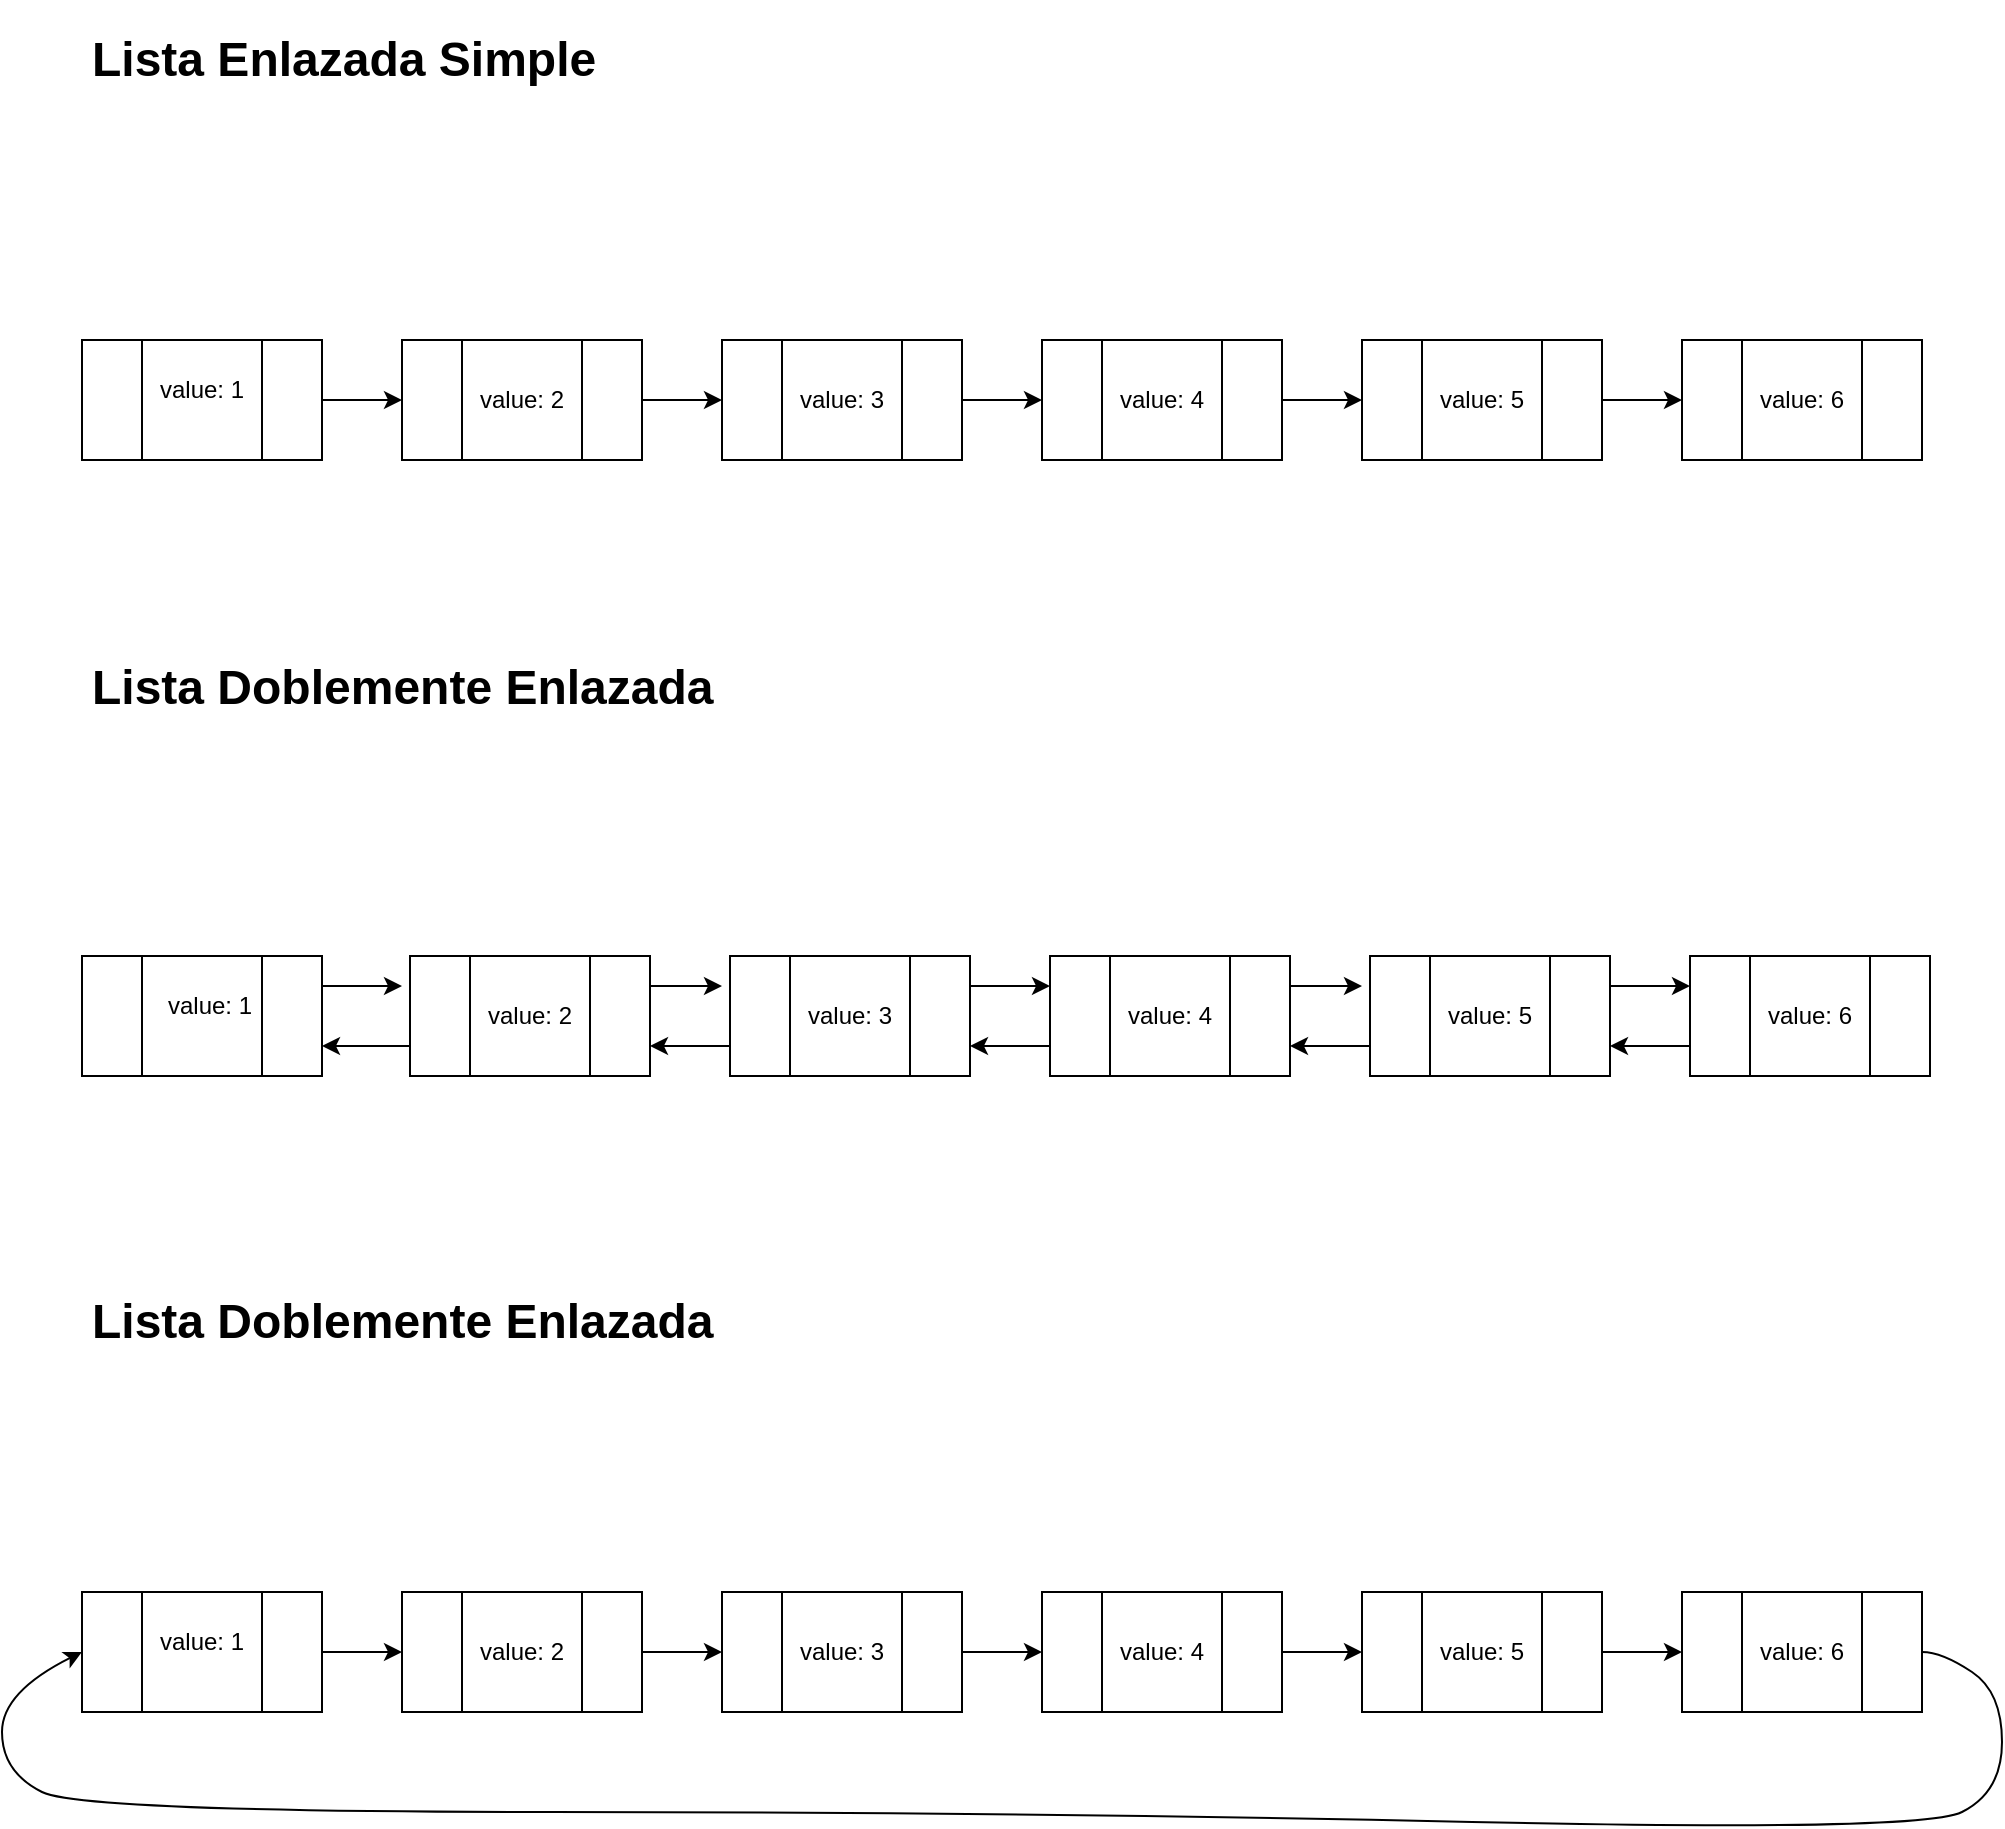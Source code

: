 <mxfile>
    <diagram id="WbWPC61dwpus7OWspNYm" name="Página-1">
        <mxGraphModel dx="698" dy="1666" grid="1" gridSize="10" guides="1" tooltips="1" connect="1" arrows="1" fold="1" page="1" pageScale="1" pageWidth="827" pageHeight="1169" math="0" shadow="0">
            <root>
                <mxCell id="0"/>
                <mxCell id="1" parent="0"/>
                <mxCell id="8" style="edgeStyle=none;html=1;exitX=1;exitY=0.5;exitDx=0;exitDy=0;entryX=0;entryY=0.5;entryDx=0;entryDy=0;" edge="1" parent="1" source="2" target="3">
                    <mxGeometry relative="1" as="geometry"/>
                </mxCell>
                <mxCell id="2" value="" style="shape=process;whiteSpace=wrap;html=1;backgroundOutline=1;size=0.25;" vertex="1" parent="1">
                    <mxGeometry x="40" y="46" width="120" height="60" as="geometry"/>
                </mxCell>
                <mxCell id="9" style="edgeStyle=none;html=1;exitX=1;exitY=0.5;exitDx=0;exitDy=0;entryX=0;entryY=0.5;entryDx=0;entryDy=0;" edge="1" parent="1" source="3" target="4">
                    <mxGeometry relative="1" as="geometry"/>
                </mxCell>
                <mxCell id="3" value="" style="shape=process;whiteSpace=wrap;html=1;backgroundOutline=1;size=0.25;" vertex="1" parent="1">
                    <mxGeometry x="200" y="46" width="120" height="60" as="geometry"/>
                </mxCell>
                <mxCell id="10" style="edgeStyle=none;html=1;exitX=1;exitY=0.5;exitDx=0;exitDy=0;entryX=0;entryY=0.5;entryDx=0;entryDy=0;" edge="1" parent="1" source="4" target="5">
                    <mxGeometry relative="1" as="geometry"/>
                </mxCell>
                <mxCell id="4" value="" style="shape=process;whiteSpace=wrap;html=1;backgroundOutline=1;size=0.25;" vertex="1" parent="1">
                    <mxGeometry x="360" y="46" width="120" height="60" as="geometry"/>
                </mxCell>
                <mxCell id="11" style="edgeStyle=none;html=1;exitX=1;exitY=0.5;exitDx=0;exitDy=0;entryX=0;entryY=0.5;entryDx=0;entryDy=0;" edge="1" parent="1" source="5" target="6">
                    <mxGeometry relative="1" as="geometry"/>
                </mxCell>
                <mxCell id="5" value="" style="shape=process;whiteSpace=wrap;html=1;backgroundOutline=1;size=0.25;" vertex="1" parent="1">
                    <mxGeometry x="520" y="46" width="120" height="60" as="geometry"/>
                </mxCell>
                <mxCell id="12" style="edgeStyle=none;html=1;exitX=1;exitY=0.5;exitDx=0;exitDy=0;entryX=0;entryY=0.5;entryDx=0;entryDy=0;" edge="1" parent="1" source="6" target="7">
                    <mxGeometry relative="1" as="geometry"/>
                </mxCell>
                <mxCell id="6" value="" style="shape=process;whiteSpace=wrap;html=1;backgroundOutline=1;size=0.25;" vertex="1" parent="1">
                    <mxGeometry x="680" y="46" width="120" height="60" as="geometry"/>
                </mxCell>
                <mxCell id="7" value="" style="shape=process;whiteSpace=wrap;html=1;backgroundOutline=1;size=0.25;" vertex="1" parent="1">
                    <mxGeometry x="840" y="46" width="120" height="60" as="geometry"/>
                </mxCell>
                <mxCell id="13" value="value: 1" style="text;html=1;strokeColor=none;fillColor=none;align=center;verticalAlign=middle;whiteSpace=wrap;rounded=0;" vertex="1" parent="1">
                    <mxGeometry x="70" y="56" width="60" height="30" as="geometry"/>
                </mxCell>
                <mxCell id="14" value="value: 6" style="text;html=1;strokeColor=none;fillColor=none;align=center;verticalAlign=middle;whiteSpace=wrap;rounded=0;" vertex="1" parent="1">
                    <mxGeometry x="870" y="61" width="60" height="30" as="geometry"/>
                </mxCell>
                <mxCell id="15" value="value: 5" style="text;html=1;strokeColor=none;fillColor=none;align=center;verticalAlign=middle;whiteSpace=wrap;rounded=0;" vertex="1" parent="1">
                    <mxGeometry x="710" y="61" width="60" height="30" as="geometry"/>
                </mxCell>
                <mxCell id="16" value="value: 4" style="text;html=1;strokeColor=none;fillColor=none;align=center;verticalAlign=middle;whiteSpace=wrap;rounded=0;" vertex="1" parent="1">
                    <mxGeometry x="550" y="61" width="60" height="30" as="geometry"/>
                </mxCell>
                <mxCell id="17" value="value: 3" style="text;html=1;strokeColor=none;fillColor=none;align=center;verticalAlign=middle;whiteSpace=wrap;rounded=0;" vertex="1" parent="1">
                    <mxGeometry x="390" y="61" width="60" height="30" as="geometry"/>
                </mxCell>
                <mxCell id="18" value="value: 2" style="text;html=1;strokeColor=none;fillColor=none;align=center;verticalAlign=middle;whiteSpace=wrap;rounded=0;" vertex="1" parent="1">
                    <mxGeometry x="230" y="61" width="60" height="30" as="geometry"/>
                </mxCell>
                <mxCell id="36" style="edgeStyle=none;html=1;exitX=1;exitY=0.25;exitDx=0;exitDy=0;" edge="1" parent="1" source="20">
                    <mxGeometry relative="1" as="geometry">
                        <mxPoint x="200" y="369" as="targetPoint"/>
                    </mxGeometry>
                </mxCell>
                <mxCell id="20" value="" style="shape=process;whiteSpace=wrap;html=1;backgroundOutline=1;size=0.25;" vertex="1" parent="1">
                    <mxGeometry x="40" y="354" width="120" height="60" as="geometry"/>
                </mxCell>
                <mxCell id="37" style="edgeStyle=none;html=1;exitX=0;exitY=0.75;exitDx=0;exitDy=0;entryX=1;entryY=0.75;entryDx=0;entryDy=0;" edge="1" parent="1" source="22" target="20">
                    <mxGeometry relative="1" as="geometry"/>
                </mxCell>
                <mxCell id="38" style="edgeStyle=none;html=1;exitX=1;exitY=0.25;exitDx=0;exitDy=0;" edge="1" parent="1" source="22">
                    <mxGeometry relative="1" as="geometry">
                        <mxPoint x="360" y="369" as="targetPoint"/>
                    </mxGeometry>
                </mxCell>
                <mxCell id="22" value="" style="shape=process;whiteSpace=wrap;html=1;backgroundOutline=1;size=0.25;" vertex="1" parent="1">
                    <mxGeometry x="204" y="354" width="120" height="60" as="geometry"/>
                </mxCell>
                <mxCell id="39" style="edgeStyle=none;html=1;exitX=0;exitY=0.75;exitDx=0;exitDy=0;entryX=1;entryY=0.75;entryDx=0;entryDy=0;" edge="1" parent="1" source="24" target="22">
                    <mxGeometry relative="1" as="geometry"/>
                </mxCell>
                <mxCell id="40" style="edgeStyle=none;html=1;exitX=1;exitY=0.25;exitDx=0;exitDy=0;entryX=0;entryY=0.25;entryDx=0;entryDy=0;" edge="1" parent="1" source="24" target="26">
                    <mxGeometry relative="1" as="geometry"/>
                </mxCell>
                <mxCell id="24" value="" style="shape=process;whiteSpace=wrap;html=1;backgroundOutline=1;size=0.25;" vertex="1" parent="1">
                    <mxGeometry x="364" y="354" width="120" height="60" as="geometry"/>
                </mxCell>
                <mxCell id="41" style="edgeStyle=none;html=1;exitX=0;exitY=0.75;exitDx=0;exitDy=0;entryX=1;entryY=0.75;entryDx=0;entryDy=0;" edge="1" parent="1" source="26" target="24">
                    <mxGeometry relative="1" as="geometry"/>
                </mxCell>
                <mxCell id="42" style="edgeStyle=none;html=1;exitX=1;exitY=0.25;exitDx=0;exitDy=0;" edge="1" parent="1" source="26">
                    <mxGeometry relative="1" as="geometry">
                        <mxPoint x="680" y="369" as="targetPoint"/>
                    </mxGeometry>
                </mxCell>
                <mxCell id="26" value="" style="shape=process;whiteSpace=wrap;html=1;backgroundOutline=1;size=0.25;" vertex="1" parent="1">
                    <mxGeometry x="524" y="354" width="120" height="60" as="geometry"/>
                </mxCell>
                <mxCell id="43" style="edgeStyle=none;html=1;exitX=0;exitY=0.75;exitDx=0;exitDy=0;entryX=1;entryY=0.75;entryDx=0;entryDy=0;" edge="1" parent="1" source="28" target="26">
                    <mxGeometry relative="1" as="geometry"/>
                </mxCell>
                <mxCell id="44" style="edgeStyle=none;html=1;exitX=1;exitY=0.25;exitDx=0;exitDy=0;entryX=0;entryY=0.25;entryDx=0;entryDy=0;" edge="1" parent="1" source="28" target="29">
                    <mxGeometry relative="1" as="geometry"/>
                </mxCell>
                <mxCell id="28" value="" style="shape=process;whiteSpace=wrap;html=1;backgroundOutline=1;size=0.25;" vertex="1" parent="1">
                    <mxGeometry x="684" y="354" width="120" height="60" as="geometry"/>
                </mxCell>
                <mxCell id="45" style="edgeStyle=none;html=1;exitX=0;exitY=0.75;exitDx=0;exitDy=0;entryX=1;entryY=0.75;entryDx=0;entryDy=0;" edge="1" parent="1" source="29" target="28">
                    <mxGeometry relative="1" as="geometry"/>
                </mxCell>
                <mxCell id="29" value="" style="shape=process;whiteSpace=wrap;html=1;backgroundOutline=1;size=0.25;" vertex="1" parent="1">
                    <mxGeometry x="844" y="354" width="120" height="60" as="geometry"/>
                </mxCell>
                <mxCell id="30" value="value: 1" style="text;html=1;strokeColor=none;fillColor=none;align=center;verticalAlign=middle;whiteSpace=wrap;rounded=0;" vertex="1" parent="1">
                    <mxGeometry x="74" y="364" width="60" height="30" as="geometry"/>
                </mxCell>
                <mxCell id="31" value="value: 6" style="text;html=1;strokeColor=none;fillColor=none;align=center;verticalAlign=middle;whiteSpace=wrap;rounded=0;" vertex="1" parent="1">
                    <mxGeometry x="874" y="369" width="60" height="30" as="geometry"/>
                </mxCell>
                <mxCell id="32" value="value: 5" style="text;html=1;strokeColor=none;fillColor=none;align=center;verticalAlign=middle;whiteSpace=wrap;rounded=0;" vertex="1" parent="1">
                    <mxGeometry x="714" y="369" width="60" height="30" as="geometry"/>
                </mxCell>
                <mxCell id="33" value="value: 4" style="text;html=1;strokeColor=none;fillColor=none;align=center;verticalAlign=middle;whiteSpace=wrap;rounded=0;" vertex="1" parent="1">
                    <mxGeometry x="554" y="369" width="60" height="30" as="geometry"/>
                </mxCell>
                <mxCell id="34" value="value: 3" style="text;html=1;strokeColor=none;fillColor=none;align=center;verticalAlign=middle;whiteSpace=wrap;rounded=0;" vertex="1" parent="1">
                    <mxGeometry x="394" y="369" width="60" height="30" as="geometry"/>
                </mxCell>
                <mxCell id="35" value="value: 2" style="text;html=1;strokeColor=none;fillColor=none;align=center;verticalAlign=middle;whiteSpace=wrap;rounded=0;" vertex="1" parent="1">
                    <mxGeometry x="234" y="369" width="60" height="30" as="geometry"/>
                </mxCell>
                <mxCell id="46" style="edgeStyle=none;html=1;exitX=1;exitY=0.5;exitDx=0;exitDy=0;entryX=0;entryY=0.5;entryDx=0;entryDy=0;" edge="1" parent="1" source="47" target="49">
                    <mxGeometry relative="1" as="geometry"/>
                </mxCell>
                <mxCell id="47" value="" style="shape=process;whiteSpace=wrap;html=1;backgroundOutline=1;size=0.25;" vertex="1" parent="1">
                    <mxGeometry x="40" y="672" width="120" height="60" as="geometry"/>
                </mxCell>
                <mxCell id="48" style="edgeStyle=none;html=1;exitX=1;exitY=0.5;exitDx=0;exitDy=0;entryX=0;entryY=0.5;entryDx=0;entryDy=0;" edge="1" parent="1" source="49" target="51">
                    <mxGeometry relative="1" as="geometry"/>
                </mxCell>
                <mxCell id="49" value="" style="shape=process;whiteSpace=wrap;html=1;backgroundOutline=1;size=0.25;" vertex="1" parent="1">
                    <mxGeometry x="200" y="672" width="120" height="60" as="geometry"/>
                </mxCell>
                <mxCell id="50" style="edgeStyle=none;html=1;exitX=1;exitY=0.5;exitDx=0;exitDy=0;entryX=0;entryY=0.5;entryDx=0;entryDy=0;" edge="1" parent="1" source="51" target="53">
                    <mxGeometry relative="1" as="geometry"/>
                </mxCell>
                <mxCell id="51" value="" style="shape=process;whiteSpace=wrap;html=1;backgroundOutline=1;size=0.25;" vertex="1" parent="1">
                    <mxGeometry x="360" y="672" width="120" height="60" as="geometry"/>
                </mxCell>
                <mxCell id="52" style="edgeStyle=none;html=1;exitX=1;exitY=0.5;exitDx=0;exitDy=0;entryX=0;entryY=0.5;entryDx=0;entryDy=0;" edge="1" parent="1" source="53" target="55">
                    <mxGeometry relative="1" as="geometry"/>
                </mxCell>
                <mxCell id="53" value="" style="shape=process;whiteSpace=wrap;html=1;backgroundOutline=1;size=0.25;" vertex="1" parent="1">
                    <mxGeometry x="520" y="672" width="120" height="60" as="geometry"/>
                </mxCell>
                <mxCell id="54" style="edgeStyle=none;html=1;exitX=1;exitY=0.5;exitDx=0;exitDy=0;entryX=0;entryY=0.5;entryDx=0;entryDy=0;" edge="1" parent="1" source="55" target="56">
                    <mxGeometry relative="1" as="geometry"/>
                </mxCell>
                <mxCell id="55" value="" style="shape=process;whiteSpace=wrap;html=1;backgroundOutline=1;size=0.25;" vertex="1" parent="1">
                    <mxGeometry x="680" y="672" width="120" height="60" as="geometry"/>
                </mxCell>
                <mxCell id="56" value="" style="shape=process;whiteSpace=wrap;html=1;backgroundOutline=1;size=0.25;" vertex="1" parent="1">
                    <mxGeometry x="840" y="672" width="120" height="60" as="geometry"/>
                </mxCell>
                <mxCell id="57" value="value: 1" style="text;html=1;strokeColor=none;fillColor=none;align=center;verticalAlign=middle;whiteSpace=wrap;rounded=0;" vertex="1" parent="1">
                    <mxGeometry x="70" y="682" width="60" height="30" as="geometry"/>
                </mxCell>
                <mxCell id="58" value="value: 6" style="text;html=1;strokeColor=none;fillColor=none;align=center;verticalAlign=middle;whiteSpace=wrap;rounded=0;" vertex="1" parent="1">
                    <mxGeometry x="870" y="687" width="60" height="30" as="geometry"/>
                </mxCell>
                <mxCell id="59" value="value: 5" style="text;html=1;strokeColor=none;fillColor=none;align=center;verticalAlign=middle;whiteSpace=wrap;rounded=0;" vertex="1" parent="1">
                    <mxGeometry x="710" y="687" width="60" height="30" as="geometry"/>
                </mxCell>
                <mxCell id="60" value="value: 4" style="text;html=1;strokeColor=none;fillColor=none;align=center;verticalAlign=middle;whiteSpace=wrap;rounded=0;" vertex="1" parent="1">
                    <mxGeometry x="550" y="687" width="60" height="30" as="geometry"/>
                </mxCell>
                <mxCell id="61" value="value: 3" style="text;html=1;strokeColor=none;fillColor=none;align=center;verticalAlign=middle;whiteSpace=wrap;rounded=0;" vertex="1" parent="1">
                    <mxGeometry x="390" y="687" width="60" height="30" as="geometry"/>
                </mxCell>
                <mxCell id="62" value="value: 2" style="text;html=1;strokeColor=none;fillColor=none;align=center;verticalAlign=middle;whiteSpace=wrap;rounded=0;" vertex="1" parent="1">
                    <mxGeometry x="230" y="687" width="60" height="30" as="geometry"/>
                </mxCell>
                <mxCell id="64" value="" style="curved=1;endArrow=classic;html=1;entryX=0;entryY=0.5;entryDx=0;entryDy=0;" edge="1" parent="1" target="47">
                    <mxGeometry width="50" height="50" relative="1" as="geometry">
                        <mxPoint x="960" y="702" as="sourcePoint"/>
                        <mxPoint x="1010" y="652" as="targetPoint"/>
                        <Array as="points">
                            <mxPoint x="970" y="702"/>
                            <mxPoint x="1000" y="722"/>
                            <mxPoint x="1000" y="772"/>
                            <mxPoint x="960" y="792"/>
                            <mxPoint x="510" y="782"/>
                            <mxPoint x="40" y="782"/>
                            <mxPoint y="762"/>
                            <mxPoint y="722"/>
                        </Array>
                    </mxGeometry>
                </mxCell>
                <mxCell id="66" value="&lt;h1&gt;Lista Enlazada Simple&lt;/h1&gt;" style="text;html=1;strokeColor=none;fillColor=none;spacing=5;spacingTop=-20;whiteSpace=wrap;overflow=hidden;rounded=0;" vertex="1" parent="1">
                    <mxGeometry x="40" y="-114" width="320" height="120" as="geometry"/>
                </mxCell>
                <mxCell id="67" value="&lt;h1&gt;Lista Doblemente Enlazada&lt;/h1&gt;" style="text;html=1;strokeColor=none;fillColor=none;spacing=5;spacingTop=-20;whiteSpace=wrap;overflow=hidden;rounded=0;" vertex="1" parent="1">
                    <mxGeometry x="40" y="200" width="320" height="120" as="geometry"/>
                </mxCell>
                <mxCell id="68" value="&lt;h1&gt;Lista Doblemente Enlazada&lt;/h1&gt;" style="text;html=1;strokeColor=none;fillColor=none;spacing=5;spacingTop=-20;whiteSpace=wrap;overflow=hidden;rounded=0;" vertex="1" parent="1">
                    <mxGeometry x="40" y="517" width="320" height="120" as="geometry"/>
                </mxCell>
            </root>
        </mxGraphModel>
    </diagram>
</mxfile>